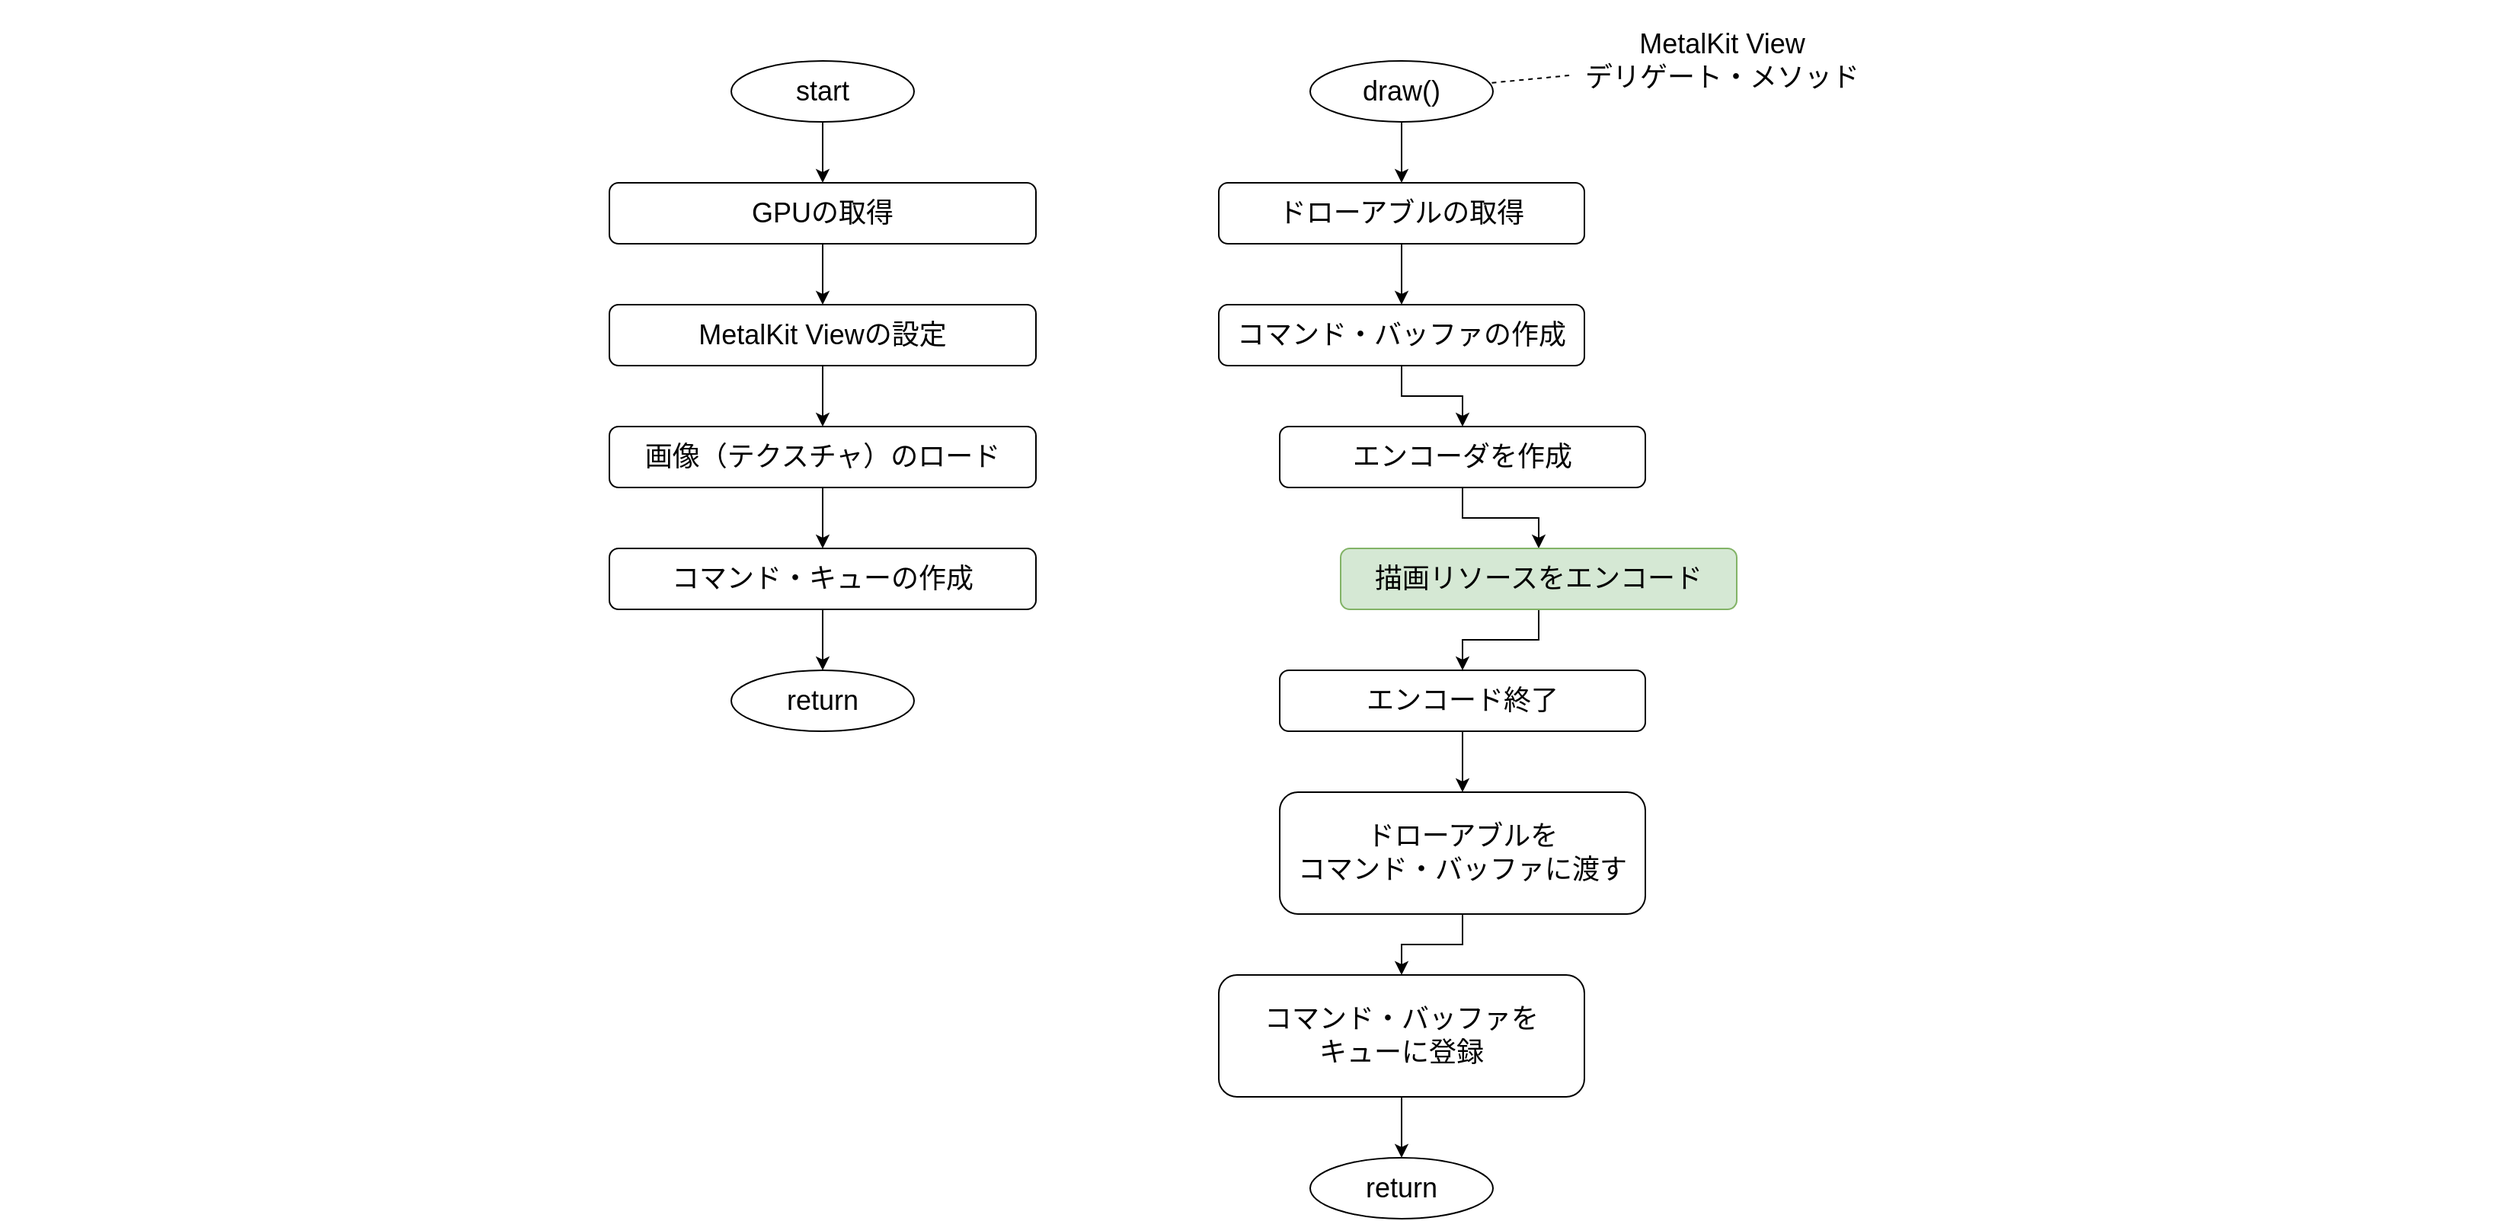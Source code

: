 <mxfile version="21.1.2" type="device">
  <diagram name="ページ1" id="pKGpiqIg904KBAJc7ZGM">
    <mxGraphModel dx="1418" dy="775" grid="1" gridSize="10" guides="1" tooltips="1" connect="1" arrows="1" fold="1" page="1" pageScale="1" pageWidth="1169" pageHeight="827" math="0" shadow="0">
      <root>
        <mxCell id="0" />
        <mxCell id="1" parent="0" />
        <mxCell id="j3MyIa7oJ3CjERhaGTwf-1" value="" style="rounded=0;whiteSpace=wrap;html=1;strokeColor=none;fillColor=none;" parent="1" vertex="1">
          <mxGeometry width="40" height="40" as="geometry" />
        </mxCell>
        <mxCell id="j3MyIa7oJ3CjERhaGTwf-2" value="" style="rounded=0;whiteSpace=wrap;html=1;strokeColor=none;fillColor=none;" parent="1" vertex="1">
          <mxGeometry x="1600" width="40" height="40" as="geometry" />
        </mxCell>
        <mxCell id="j3MyIa7oJ3CjERhaGTwf-3" style="edgeStyle=orthogonalEdgeStyle;rounded=0;orthogonalLoop=1;jettySize=auto;html=1;" parent="1" source="j3MyIa7oJ3CjERhaGTwf-4" target="j3MyIa7oJ3CjERhaGTwf-24" edge="1">
          <mxGeometry relative="1" as="geometry" />
        </mxCell>
        <mxCell id="j3MyIa7oJ3CjERhaGTwf-4" value="MetalKit Viewの設定" style="rounded=1;whiteSpace=wrap;html=1;fontSize=18;" parent="1" vertex="1">
          <mxGeometry x="400" y="200" width="280" height="40" as="geometry" />
        </mxCell>
        <mxCell id="j3MyIa7oJ3CjERhaGTwf-5" value="コマンド・キューの作成" style="rounded=1;whiteSpace=wrap;html=1;fontSize=18;" parent="1" vertex="1">
          <mxGeometry x="400" y="360" width="280" height="40" as="geometry" />
        </mxCell>
        <mxCell id="j3MyIa7oJ3CjERhaGTwf-6" style="edgeStyle=orthogonalEdgeStyle;rounded=0;orthogonalLoop=1;jettySize=auto;html=1;exitX=0.5;exitY=1;exitDx=0;exitDy=0;" parent="1" source="j3MyIa7oJ3CjERhaGTwf-5" target="j3MyIa7oJ3CjERhaGTwf-9" edge="1">
          <mxGeometry relative="1" as="geometry">
            <mxPoint x="540" y="560" as="sourcePoint" />
          </mxGeometry>
        </mxCell>
        <mxCell id="j3MyIa7oJ3CjERhaGTwf-7" style="edgeStyle=orthogonalEdgeStyle;rounded=0;orthogonalLoop=1;jettySize=auto;html=1;entryX=0.5;entryY=0;entryDx=0;entryDy=0;" parent="1" source="j3MyIa7oJ3CjERhaGTwf-8" target="j3MyIa7oJ3CjERhaGTwf-11" edge="1">
          <mxGeometry relative="1" as="geometry" />
        </mxCell>
        <mxCell id="j3MyIa7oJ3CjERhaGTwf-8" value="start" style="ellipse;whiteSpace=wrap;html=1;fontSize=18;" parent="1" vertex="1">
          <mxGeometry x="480" y="40" width="120" height="40" as="geometry" />
        </mxCell>
        <mxCell id="j3MyIa7oJ3CjERhaGTwf-9" value="return" style="ellipse;whiteSpace=wrap;html=1;fontSize=18;" parent="1" vertex="1">
          <mxGeometry x="480" y="440" width="120" height="40" as="geometry" />
        </mxCell>
        <mxCell id="j3MyIa7oJ3CjERhaGTwf-10" style="edgeStyle=orthogonalEdgeStyle;rounded=0;orthogonalLoop=1;jettySize=auto;html=1;entryX=0.5;entryY=0;entryDx=0;entryDy=0;" parent="1" source="j3MyIa7oJ3CjERhaGTwf-11" target="j3MyIa7oJ3CjERhaGTwf-4" edge="1">
          <mxGeometry relative="1" as="geometry" />
        </mxCell>
        <mxCell id="j3MyIa7oJ3CjERhaGTwf-11" value="GPUの取得" style="rounded=1;whiteSpace=wrap;html=1;fontSize=18;" parent="1" vertex="1">
          <mxGeometry x="400" y="120" width="280" height="40" as="geometry" />
        </mxCell>
        <mxCell id="j3MyIa7oJ3CjERhaGTwf-12" value="コマンド・バッファの作成" style="rounded=1;whiteSpace=wrap;html=1;fontSize=18;" parent="1" vertex="1">
          <mxGeometry x="800" y="200" width="240" height="40" as="geometry" />
        </mxCell>
        <mxCell id="j3MyIa7oJ3CjERhaGTwf-13" style="edgeStyle=orthogonalEdgeStyle;rounded=0;orthogonalLoop=1;jettySize=auto;html=1;entryX=0.5;entryY=0;entryDx=0;entryDy=0;" parent="1" source="j3MyIa7oJ3CjERhaGTwf-14" target="j3MyIa7oJ3CjERhaGTwf-32" edge="1">
          <mxGeometry relative="1" as="geometry" />
        </mxCell>
        <mxCell id="j3MyIa7oJ3CjERhaGTwf-14" value="エンコーダを作成" style="rounded=1;whiteSpace=wrap;html=1;fontSize=18;" parent="1" vertex="1">
          <mxGeometry x="840" y="280" width="240" height="40" as="geometry" />
        </mxCell>
        <mxCell id="j3MyIa7oJ3CjERhaGTwf-15" style="edgeStyle=orthogonalEdgeStyle;rounded=0;orthogonalLoop=1;jettySize=auto;html=1;" parent="1" source="j3MyIa7oJ3CjERhaGTwf-32" target="j3MyIa7oJ3CjERhaGTwf-17" edge="1">
          <mxGeometry relative="1" as="geometry">
            <mxPoint x="1010" y="720" as="sourcePoint" />
          </mxGeometry>
        </mxCell>
        <mxCell id="j3MyIa7oJ3CjERhaGTwf-16" style="edgeStyle=orthogonalEdgeStyle;rounded=0;orthogonalLoop=1;jettySize=auto;html=1;entryX=0.5;entryY=0;entryDx=0;entryDy=0;" parent="1" source="j3MyIa7oJ3CjERhaGTwf-17" target="j3MyIa7oJ3CjERhaGTwf-26" edge="1">
          <mxGeometry relative="1" as="geometry" />
        </mxCell>
        <mxCell id="j3MyIa7oJ3CjERhaGTwf-17" value="エンコード終了" style="rounded=1;whiteSpace=wrap;html=1;fontSize=18;" parent="1" vertex="1">
          <mxGeometry x="840" y="440" width="240" height="40" as="geometry" />
        </mxCell>
        <mxCell id="j3MyIa7oJ3CjERhaGTwf-18" style="edgeStyle=orthogonalEdgeStyle;rounded=0;orthogonalLoop=1;jettySize=auto;html=1;entryX=0.5;entryY=0;entryDx=0;entryDy=0;" parent="1" source="j3MyIa7oJ3CjERhaGTwf-19" target="j3MyIa7oJ3CjERhaGTwf-22" edge="1">
          <mxGeometry relative="1" as="geometry" />
        </mxCell>
        <mxCell id="j3MyIa7oJ3CjERhaGTwf-19" value="draw()" style="ellipse;whiteSpace=wrap;html=1;fontSize=18;" parent="1" vertex="1">
          <mxGeometry x="860" y="40" width="120" height="40" as="geometry" />
        </mxCell>
        <mxCell id="j3MyIa7oJ3CjERhaGTwf-20" value="return" style="ellipse;whiteSpace=wrap;html=1;fontSize=18;" parent="1" vertex="1">
          <mxGeometry x="860" y="760" width="120" height="40" as="geometry" />
        </mxCell>
        <mxCell id="j3MyIa7oJ3CjERhaGTwf-21" style="edgeStyle=orthogonalEdgeStyle;rounded=0;orthogonalLoop=1;jettySize=auto;html=1;entryX=0.5;entryY=0;entryDx=0;entryDy=0;" parent="1" source="j3MyIa7oJ3CjERhaGTwf-22" target="j3MyIa7oJ3CjERhaGTwf-12" edge="1">
          <mxGeometry relative="1" as="geometry" />
        </mxCell>
        <mxCell id="j3MyIa7oJ3CjERhaGTwf-22" value="ドローアブルの取得" style="rounded=1;whiteSpace=wrap;html=1;fontSize=18;" parent="1" vertex="1">
          <mxGeometry x="800" y="120" width="240" height="40" as="geometry" />
        </mxCell>
        <mxCell id="j3MyIa7oJ3CjERhaGTwf-23" style="edgeStyle=orthogonalEdgeStyle;rounded=0;orthogonalLoop=1;jettySize=auto;html=1;entryX=0.5;entryY=0;entryDx=0;entryDy=0;" parent="1" source="j3MyIa7oJ3CjERhaGTwf-24" target="j3MyIa7oJ3CjERhaGTwf-5" edge="1">
          <mxGeometry relative="1" as="geometry" />
        </mxCell>
        <mxCell id="j3MyIa7oJ3CjERhaGTwf-24" value="画像（テクスチャ）のロード" style="rounded=1;whiteSpace=wrap;html=1;fontSize=18;" parent="1" vertex="1">
          <mxGeometry x="400" y="280" width="280" height="40" as="geometry" />
        </mxCell>
        <mxCell id="j3MyIa7oJ3CjERhaGTwf-25" style="edgeStyle=orthogonalEdgeStyle;rounded=0;orthogonalLoop=1;jettySize=auto;html=1;entryX=0.5;entryY=0;entryDx=0;entryDy=0;" parent="1" source="j3MyIa7oJ3CjERhaGTwf-26" target="j3MyIa7oJ3CjERhaGTwf-28" edge="1">
          <mxGeometry relative="1" as="geometry" />
        </mxCell>
        <mxCell id="j3MyIa7oJ3CjERhaGTwf-26" value="ドローアブルを&lt;br&gt;コマンド・バッファに渡す" style="rounded=1;whiteSpace=wrap;html=1;fontSize=18;" parent="1" vertex="1">
          <mxGeometry x="840" y="520" width="240" height="80" as="geometry" />
        </mxCell>
        <mxCell id="j3MyIa7oJ3CjERhaGTwf-27" style="edgeStyle=orthogonalEdgeStyle;rounded=0;orthogonalLoop=1;jettySize=auto;html=1;" parent="1" source="j3MyIa7oJ3CjERhaGTwf-28" target="j3MyIa7oJ3CjERhaGTwf-20" edge="1">
          <mxGeometry relative="1" as="geometry" />
        </mxCell>
        <mxCell id="j3MyIa7oJ3CjERhaGTwf-28" value="コマンド・バッファを&lt;br&gt;キューに登録" style="rounded=1;whiteSpace=wrap;html=1;fontSize=18;" parent="1" vertex="1">
          <mxGeometry x="800" y="640" width="240" height="80" as="geometry" />
        </mxCell>
        <mxCell id="j3MyIa7oJ3CjERhaGTwf-29" style="rounded=0;orthogonalLoop=1;jettySize=auto;html=1;dashed=1;endArrow=none;endFill=0;" parent="1" source="j3MyIa7oJ3CjERhaGTwf-30" target="j3MyIa7oJ3CjERhaGTwf-19" edge="1">
          <mxGeometry relative="1" as="geometry" />
        </mxCell>
        <mxCell id="j3MyIa7oJ3CjERhaGTwf-30" value="MetalKit View&lt;br style=&quot;font-size: 18px;&quot;&gt;デリゲート・メソッド" style="text;html=1;align=center;verticalAlign=middle;resizable=0;points=[];autosize=1;strokeColor=none;fillColor=none;fontSize=18;" parent="1" vertex="1">
          <mxGeometry x="1030" y="10" width="200" height="60" as="geometry" />
        </mxCell>
        <mxCell id="j3MyIa7oJ3CjERhaGTwf-31" style="edgeStyle=orthogonalEdgeStyle;rounded=0;orthogonalLoop=1;jettySize=auto;html=1;" parent="1" source="j3MyIa7oJ3CjERhaGTwf-12" target="j3MyIa7oJ3CjERhaGTwf-14" edge="1">
          <mxGeometry relative="1" as="geometry">
            <mxPoint x="960" y="320" as="sourcePoint" />
          </mxGeometry>
        </mxCell>
        <mxCell id="j3MyIa7oJ3CjERhaGTwf-32" value="描画リソースをエンコード" style="rounded=1;whiteSpace=wrap;html=1;fontSize=18;fillColor=#d5e8d4;strokeColor=#82b366;" parent="1" vertex="1">
          <mxGeometry x="880" y="360" width="260" height="40" as="geometry" />
        </mxCell>
      </root>
    </mxGraphModel>
  </diagram>
</mxfile>
